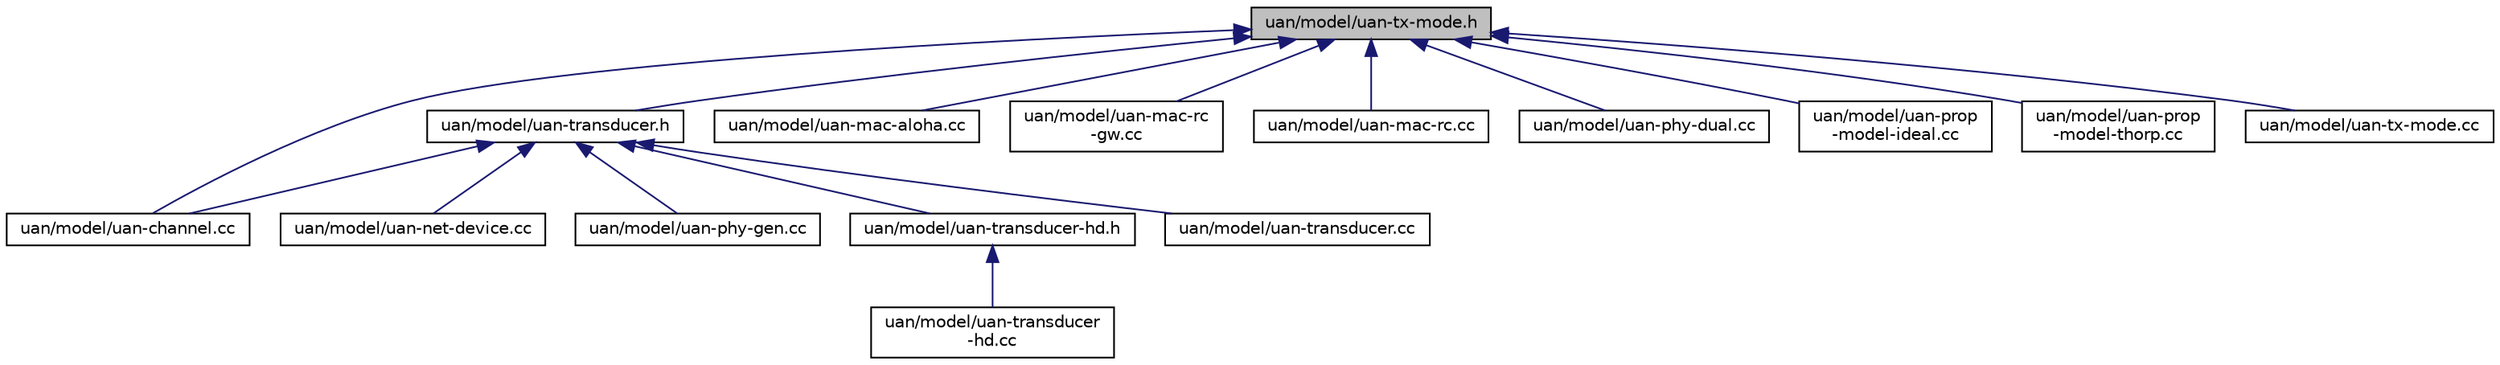 digraph "uan/model/uan-tx-mode.h"
{
  edge [fontname="Helvetica",fontsize="10",labelfontname="Helvetica",labelfontsize="10"];
  node [fontname="Helvetica",fontsize="10",shape=record];
  Node1 [label="uan/model/uan-tx-mode.h",height=0.2,width=0.4,color="black", fillcolor="grey75", style="filled", fontcolor="black"];
  Node1 -> Node2 [dir="back",color="midnightblue",fontsize="10",style="solid"];
  Node2 [label="uan/model/uan-channel.cc",height=0.2,width=0.4,color="black", fillcolor="white", style="filled",URL="$d9/d2f/uan-channel_8cc.html"];
  Node1 -> Node3 [dir="back",color="midnightblue",fontsize="10",style="solid"];
  Node3 [label="uan/model/uan-transducer.h",height=0.2,width=0.4,color="black", fillcolor="white", style="filled",URL="$de/df9/uan-transducer_8h.html"];
  Node3 -> Node2 [dir="back",color="midnightblue",fontsize="10",style="solid"];
  Node3 -> Node4 [dir="back",color="midnightblue",fontsize="10",style="solid"];
  Node4 [label="uan/model/uan-net-device.cc",height=0.2,width=0.4,color="black", fillcolor="white", style="filled",URL="$d8/dce/uan-net-device_8cc.html"];
  Node3 -> Node5 [dir="back",color="midnightblue",fontsize="10",style="solid"];
  Node5 [label="uan/model/uan-phy-gen.cc",height=0.2,width=0.4,color="black", fillcolor="white", style="filled",URL="$d8/da0/uan-phy-gen_8cc.html"];
  Node3 -> Node6 [dir="back",color="midnightblue",fontsize="10",style="solid"];
  Node6 [label="uan/model/uan-transducer-hd.h",height=0.2,width=0.4,color="black", fillcolor="white", style="filled",URL="$d5/dfe/uan-transducer-hd_8h.html"];
  Node6 -> Node7 [dir="back",color="midnightblue",fontsize="10",style="solid"];
  Node7 [label="uan/model/uan-transducer\l-hd.cc",height=0.2,width=0.4,color="black", fillcolor="white", style="filled",URL="$d9/d0c/uan-transducer-hd_8cc.html"];
  Node3 -> Node8 [dir="back",color="midnightblue",fontsize="10",style="solid"];
  Node8 [label="uan/model/uan-transducer.cc",height=0.2,width=0.4,color="black", fillcolor="white", style="filled",URL="$d9/db2/uan-transducer_8cc.html"];
  Node1 -> Node9 [dir="back",color="midnightblue",fontsize="10",style="solid"];
  Node9 [label="uan/model/uan-mac-aloha.cc",height=0.2,width=0.4,color="black", fillcolor="white", style="filled",URL="$dd/d7c/uan-mac-aloha_8cc.html"];
  Node1 -> Node10 [dir="back",color="midnightblue",fontsize="10",style="solid"];
  Node10 [label="uan/model/uan-mac-rc\l-gw.cc",height=0.2,width=0.4,color="black", fillcolor="white", style="filled",URL="$dd/d30/uan-mac-rc-gw_8cc.html"];
  Node1 -> Node11 [dir="back",color="midnightblue",fontsize="10",style="solid"];
  Node11 [label="uan/model/uan-mac-rc.cc",height=0.2,width=0.4,color="black", fillcolor="white", style="filled",URL="$d5/d29/uan-mac-rc_8cc.html"];
  Node1 -> Node12 [dir="back",color="midnightblue",fontsize="10",style="solid"];
  Node12 [label="uan/model/uan-phy-dual.cc",height=0.2,width=0.4,color="black", fillcolor="white", style="filled",URL="$dd/d63/uan-phy-dual_8cc.html"];
  Node1 -> Node13 [dir="back",color="midnightblue",fontsize="10",style="solid"];
  Node13 [label="uan/model/uan-prop\l-model-ideal.cc",height=0.2,width=0.4,color="black", fillcolor="white", style="filled",URL="$d9/d49/uan-prop-model-ideal_8cc.html"];
  Node1 -> Node14 [dir="back",color="midnightblue",fontsize="10",style="solid"];
  Node14 [label="uan/model/uan-prop\l-model-thorp.cc",height=0.2,width=0.4,color="black", fillcolor="white", style="filled",URL="$dd/d36/uan-prop-model-thorp_8cc.html"];
  Node1 -> Node15 [dir="back",color="midnightblue",fontsize="10",style="solid"];
  Node15 [label="uan/model/uan-tx-mode.cc",height=0.2,width=0.4,color="black", fillcolor="white", style="filled",URL="$de/d75/uan-tx-mode_8cc.html"];
}

